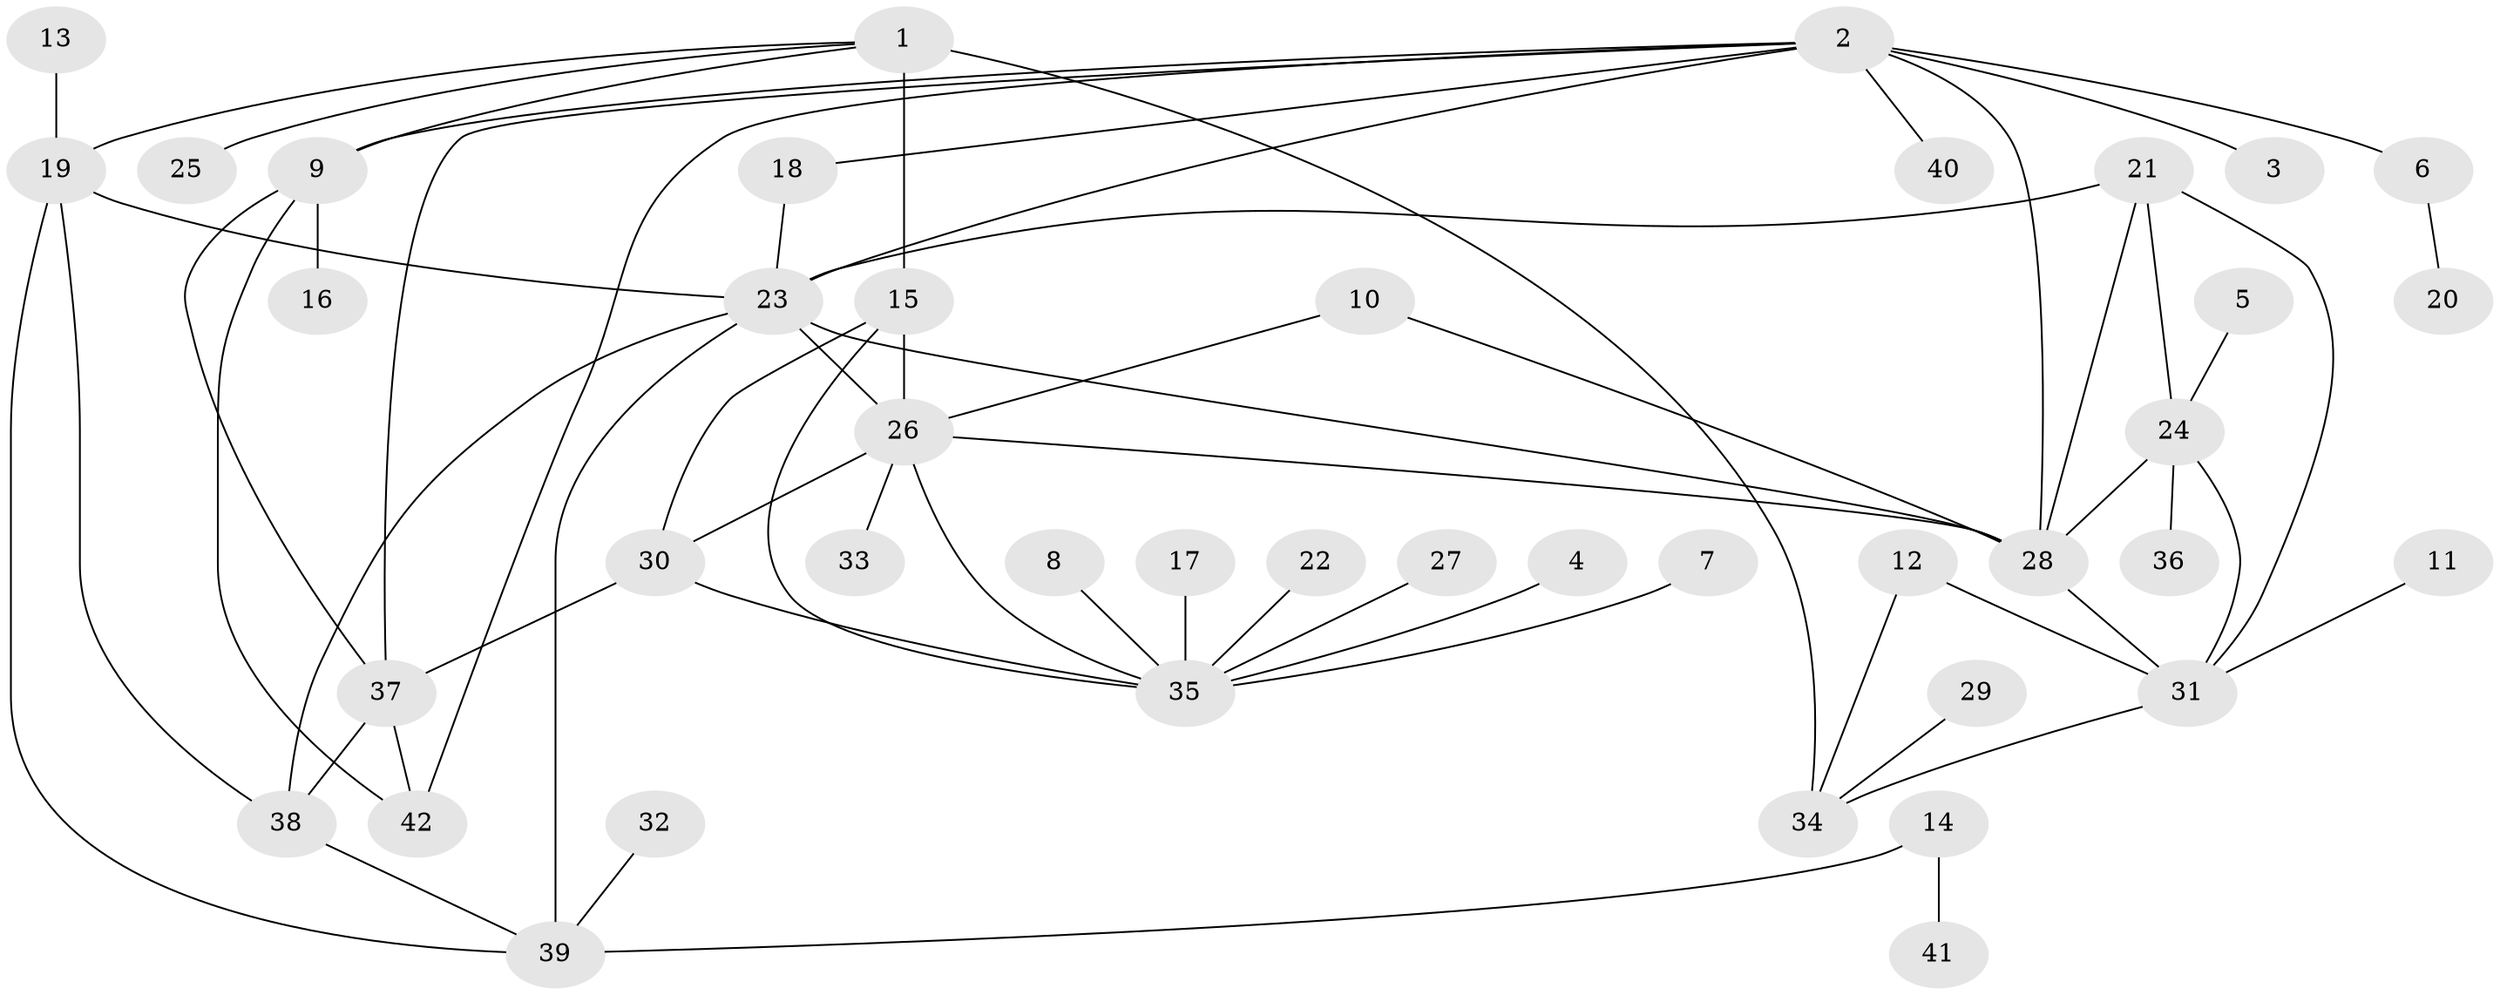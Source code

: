 // original degree distribution, {4: 0.012048192771084338, 3: 0.04819277108433735, 6: 0.04819277108433735, 7: 0.07228915662650602, 5: 0.03614457831325301, 11: 0.024096385542168676, 8: 0.012048192771084338, 9: 0.024096385542168676, 1: 0.5903614457831325, 2: 0.13253012048192772}
// Generated by graph-tools (version 1.1) at 2025/02/03/09/25 03:02:50]
// undirected, 42 vertices, 64 edges
graph export_dot {
graph [start="1"]
  node [color=gray90,style=filled];
  1;
  2;
  3;
  4;
  5;
  6;
  7;
  8;
  9;
  10;
  11;
  12;
  13;
  14;
  15;
  16;
  17;
  18;
  19;
  20;
  21;
  22;
  23;
  24;
  25;
  26;
  27;
  28;
  29;
  30;
  31;
  32;
  33;
  34;
  35;
  36;
  37;
  38;
  39;
  40;
  41;
  42;
  1 -- 9 [weight=1.0];
  1 -- 15 [weight=1.0];
  1 -- 19 [weight=1.0];
  1 -- 25 [weight=1.0];
  1 -- 34 [weight=3.0];
  2 -- 3 [weight=1.0];
  2 -- 6 [weight=1.0];
  2 -- 9 [weight=1.0];
  2 -- 18 [weight=1.0];
  2 -- 23 [weight=1.0];
  2 -- 28 [weight=1.0];
  2 -- 37 [weight=1.0];
  2 -- 40 [weight=1.0];
  2 -- 42 [weight=1.0];
  4 -- 35 [weight=1.0];
  5 -- 24 [weight=1.0];
  6 -- 20 [weight=1.0];
  7 -- 35 [weight=1.0];
  8 -- 35 [weight=1.0];
  9 -- 16 [weight=1.0];
  9 -- 37 [weight=1.0];
  9 -- 42 [weight=1.0];
  10 -- 26 [weight=1.0];
  10 -- 28 [weight=1.0];
  11 -- 31 [weight=1.0];
  12 -- 31 [weight=1.0];
  12 -- 34 [weight=1.0];
  13 -- 19 [weight=1.0];
  14 -- 39 [weight=1.0];
  14 -- 41 [weight=1.0];
  15 -- 26 [weight=1.0];
  15 -- 30 [weight=1.0];
  15 -- 35 [weight=1.0];
  17 -- 35 [weight=1.0];
  18 -- 23 [weight=1.0];
  19 -- 23 [weight=1.0];
  19 -- 38 [weight=1.0];
  19 -- 39 [weight=1.0];
  21 -- 23 [weight=1.0];
  21 -- 24 [weight=1.0];
  21 -- 28 [weight=1.0];
  21 -- 31 [weight=1.0];
  22 -- 35 [weight=1.0];
  23 -- 26 [weight=1.0];
  23 -- 28 [weight=1.0];
  23 -- 38 [weight=1.0];
  23 -- 39 [weight=1.0];
  24 -- 28 [weight=1.0];
  24 -- 31 [weight=1.0];
  24 -- 36 [weight=1.0];
  26 -- 28 [weight=1.0];
  26 -- 30 [weight=1.0];
  26 -- 33 [weight=1.0];
  26 -- 35 [weight=1.0];
  27 -- 35 [weight=1.0];
  28 -- 31 [weight=1.0];
  29 -- 34 [weight=1.0];
  30 -- 35 [weight=1.0];
  30 -- 37 [weight=1.0];
  31 -- 34 [weight=1.0];
  32 -- 39 [weight=1.0];
  37 -- 38 [weight=1.0];
  37 -- 42 [weight=1.0];
  38 -- 39 [weight=1.0];
}
